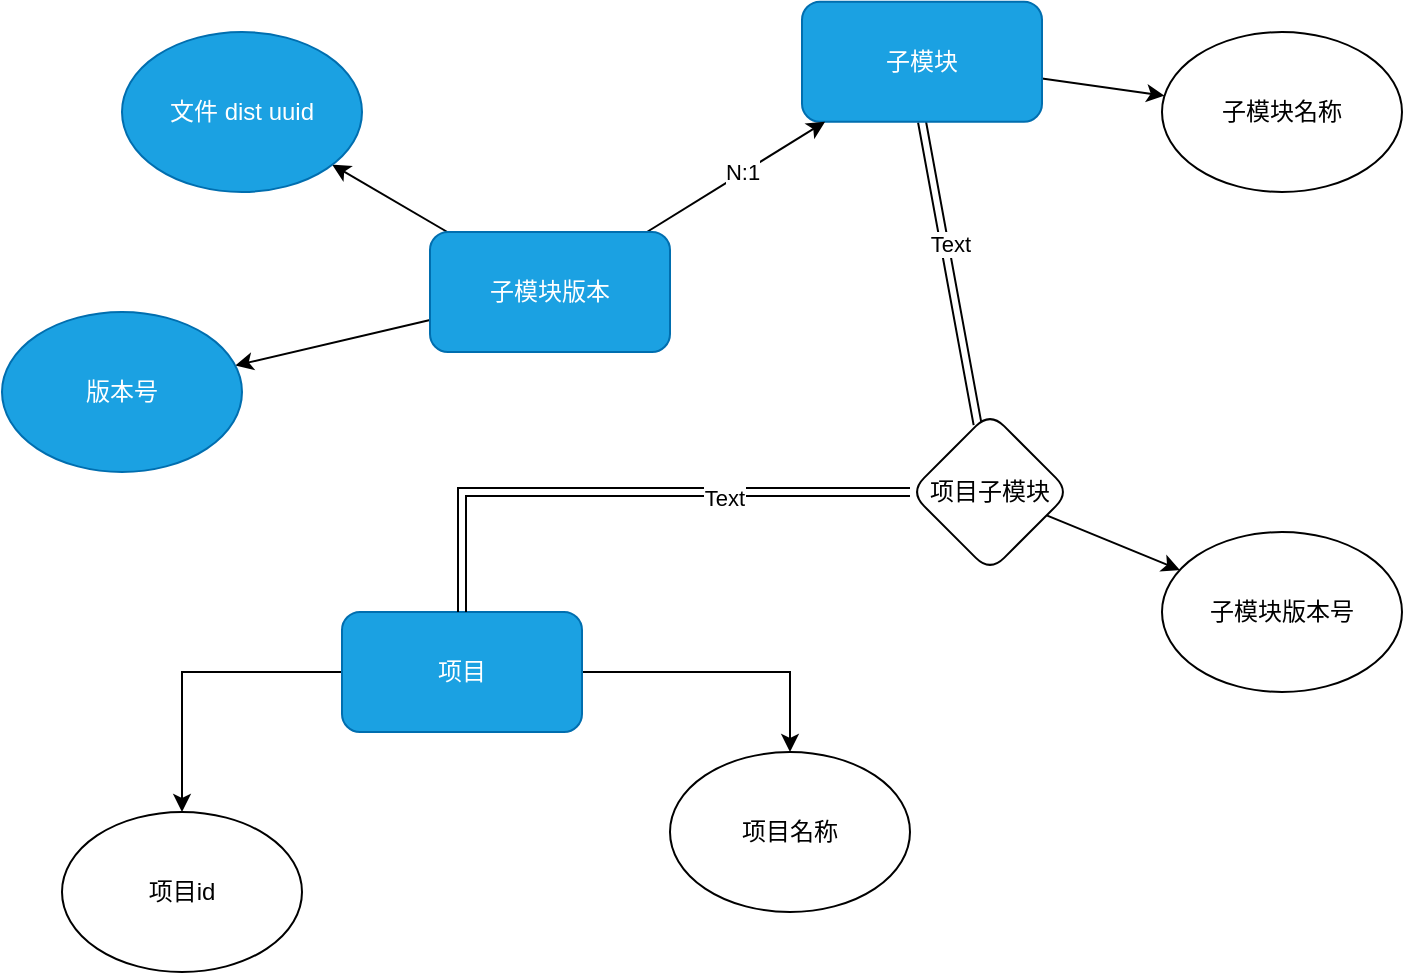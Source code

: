<mxfile>
    <diagram id="QS9N6ND0GIkGB1dUGtAi" name="第 1 页">
        <mxGraphModel dx="928" dy="730" grid="1" gridSize="10" guides="1" tooltips="1" connect="1" arrows="1" fold="1" page="1" pageScale="1" pageWidth="827" pageHeight="1169" math="1" shadow="0">
            <root>
                <mxCell id="0"/>
                <mxCell id="1" parent="0"/>
                <mxCell id="6" value="" style="edgeStyle=orthogonalEdgeStyle;rounded=0;orthogonalLoop=1;jettySize=auto;html=1;" parent="1" source="2" target="5" edge="1">
                    <mxGeometry relative="1" as="geometry"/>
                </mxCell>
                <mxCell id="8" value="" style="edgeStyle=orthogonalEdgeStyle;rounded=0;orthogonalLoop=1;jettySize=auto;html=1;" parent="1" source="2" target="7" edge="1">
                    <mxGeometry relative="1" as="geometry"/>
                </mxCell>
                <mxCell id="2" value="项目" style="rounded=1;whiteSpace=wrap;html=1;fillColor=#1ba1e2;strokeColor=#006EAF;fontColor=#ffffff;" parent="1" vertex="1">
                    <mxGeometry x="250" y="340" width="120" height="60" as="geometry"/>
                </mxCell>
                <mxCell id="5" value="项目id" style="ellipse;whiteSpace=wrap;html=1;rounded=1;" parent="1" vertex="1">
                    <mxGeometry x="110" y="440" width="120" height="80" as="geometry"/>
                </mxCell>
                <mxCell id="7" value="项目名称" style="ellipse;whiteSpace=wrap;html=1;rounded=1;" parent="1" vertex="1">
                    <mxGeometry x="414" y="410" width="120" height="80" as="geometry"/>
                </mxCell>
                <mxCell id="12" value="" style="rounded=0;orthogonalLoop=1;jettySize=auto;html=1;shape=link;exitX=0.5;exitY=1;exitDx=0;exitDy=0;" parent="1" source="9" target="11" edge="1">
                    <mxGeometry relative="1" as="geometry"/>
                </mxCell>
                <mxCell id="33" value="Text" style="edgeLabel;html=1;align=center;verticalAlign=middle;resizable=0;points=[];" parent="12" vertex="1" connectable="0">
                    <mxGeometry x="-0.197" y="3" relative="1" as="geometry">
                        <mxPoint as="offset"/>
                    </mxGeometry>
                </mxCell>
                <mxCell id="17" value="" style="edgeStyle=none;rounded=0;orthogonalLoop=1;jettySize=auto;html=1;" parent="1" source="9" target="16" edge="1">
                    <mxGeometry relative="1" as="geometry"/>
                </mxCell>
                <mxCell id="9" value="子模块" style="rounded=1;whiteSpace=wrap;html=1;fillColor=#1ba1e2;strokeColor=#006EAF;fontColor=#ffffff;" parent="1" vertex="1">
                    <mxGeometry x="480" y="34.88" width="120" height="60" as="geometry"/>
                </mxCell>
                <mxCell id="13" style="edgeStyle=orthogonalEdgeStyle;rounded=0;orthogonalLoop=1;jettySize=auto;html=1;entryX=0.5;entryY=0;entryDx=0;entryDy=0;shape=link;" parent="1" source="11" target="2" edge="1">
                    <mxGeometry relative="1" as="geometry"/>
                </mxCell>
                <mxCell id="14" value="Text" style="edgeLabel;html=1;align=center;verticalAlign=middle;resizable=0;points=[];" parent="13" vertex="1" connectable="0">
                    <mxGeometry x="-0.344" y="3" relative="1" as="geometry">
                        <mxPoint as="offset"/>
                    </mxGeometry>
                </mxCell>
                <mxCell id="30" value="" style="edgeStyle=none;rounded=0;orthogonalLoop=1;jettySize=auto;html=1;" parent="1" source="11" target="29" edge="1">
                    <mxGeometry relative="1" as="geometry"/>
                </mxCell>
                <mxCell id="11" value="项目子模块" style="rhombus;whiteSpace=wrap;html=1;rounded=1;" parent="1" vertex="1">
                    <mxGeometry x="534" y="240" width="80" height="80" as="geometry"/>
                </mxCell>
                <mxCell id="16" value="子模块名称" style="ellipse;whiteSpace=wrap;html=1;rounded=1;" parent="1" vertex="1">
                    <mxGeometry x="660" y="50" width="120" height="80" as="geometry"/>
                </mxCell>
                <mxCell id="25" style="edgeStyle=none;rounded=0;orthogonalLoop=1;jettySize=auto;html=1;" parent="1" source="18" target="9" edge="1">
                    <mxGeometry relative="1" as="geometry">
                        <Array as="points"/>
                    </mxGeometry>
                </mxCell>
                <mxCell id="26" value="N:1" style="edgeLabel;html=1;align=center;verticalAlign=middle;resizable=0;points=[];" parent="25" vertex="1" connectable="0">
                    <mxGeometry x="0.081" y="1" relative="1" as="geometry">
                        <mxPoint as="offset"/>
                    </mxGeometry>
                </mxCell>
                <mxCell id="28" value="" style="edgeStyle=none;rounded=0;orthogonalLoop=1;jettySize=auto;html=1;" parent="1" source="18" target="27" edge="1">
                    <mxGeometry relative="1" as="geometry"/>
                </mxCell>
                <mxCell id="32" value="" style="edgeStyle=none;rounded=0;orthogonalLoop=1;jettySize=auto;html=1;" parent="1" source="18" target="31" edge="1">
                    <mxGeometry relative="1" as="geometry"/>
                </mxCell>
                <mxCell id="18" value="子模块版本" style="rounded=1;whiteSpace=wrap;html=1;fillColor=#1ba1e2;strokeColor=#006EAF;fontColor=#ffffff;" parent="1" vertex="1">
                    <mxGeometry x="294" y="150" width="120" height="60" as="geometry"/>
                </mxCell>
                <mxCell id="27" value="版本号" style="ellipse;whiteSpace=wrap;html=1;rounded=1;fontColor=#ffffff;strokeColor=#006EAF;fillColor=#1ba1e2;" parent="1" vertex="1">
                    <mxGeometry x="80" y="190" width="120" height="80" as="geometry"/>
                </mxCell>
                <mxCell id="29" value="子模块版本号" style="ellipse;whiteSpace=wrap;html=1;rounded=1;" parent="1" vertex="1">
                    <mxGeometry x="660" y="300" width="120" height="80" as="geometry"/>
                </mxCell>
                <mxCell id="31" value="文件 dist uuid" style="ellipse;whiteSpace=wrap;html=1;rounded=1;fontColor=#ffffff;strokeColor=#006EAF;fillColor=#1ba1e2;" parent="1" vertex="1">
                    <mxGeometry x="140" y="50" width="120" height="80" as="geometry"/>
                </mxCell>
            </root>
        </mxGraphModel>
    </diagram>
</mxfile>